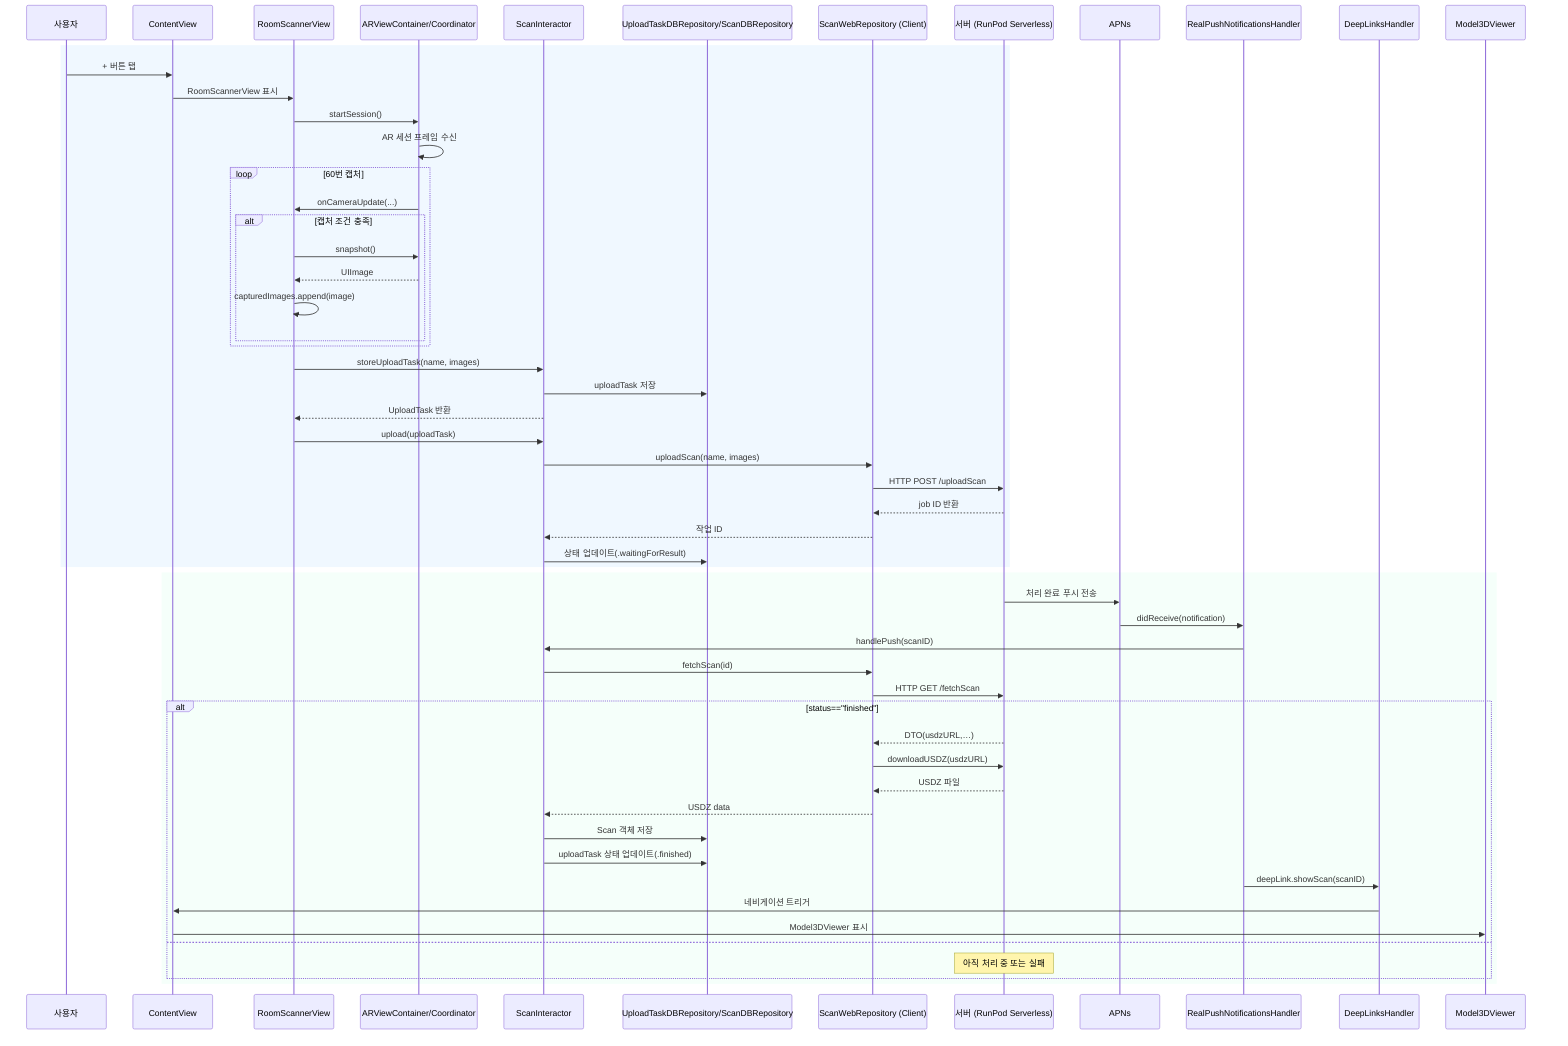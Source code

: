 sequenceDiagram
    participant User as 사용자
    participant ContentView as ContentView
    participant RoomScanner as RoomScannerView
    participant ARContainer as ARViewContainer/Coordinator
    participant ScanInteractor as ScanInteractor
    participant DBRepo as UploadTaskDBRepository/ScanDBRepository
    participant ScanWebRepo as ScanWebRepository (Client)
    participant Backend as 서버 (RunPod Serverless)
    participant APNs as APNs
    participant PushHandler as RealPushNotificationsHandler
    participant DeepLink as DeepLinksHandler
    participant ModelViewer as Model3DViewer

    rect rgb(240, 248, 255)
      User->>ContentView: + 버튼 탭
      ContentView->>RoomScanner: RoomScannerView 표시
      RoomScanner->>ARContainer: startSession()
      ARContainer->>ARContainer: AR 세션 프레임 수신
      loop 60번 캡처
        ARContainer->>RoomScanner: onCameraUpdate(...)
        alt 캡처 조건 충족
          RoomScanner->>ARContainer: snapshot()
          ARContainer-->>RoomScanner: UIImage
          RoomScanner->>RoomScanner: capturedImages.append(image)
        end
      end
      RoomScanner->>ScanInteractor: storeUploadTask(name, images)
      ScanInteractor->>DBRepo: uploadTask 저장
      ScanInteractor-->>RoomScanner: UploadTask 반환
      RoomScanner->>ScanInteractor: upload(uploadTask)
      ScanInteractor->>ScanWebRepo: uploadScan(name, images)
      ScanWebRepo->>Backend: HTTP POST /uploadScan
      Backend-->>ScanWebRepo: job ID 반환
      ScanWebRepo-->>ScanInteractor: 작업 ID
      ScanInteractor->>DBRepo: 상태 업데이트(.waitingForResult)
    end

    rect rgb(245, 255, 250)
      Backend->>APNs: 처리 완료 푸시 전송
      APNs->>PushHandler: didReceive(notification)
      PushHandler->>ScanInteractor: handlePush(scanID)
      ScanInteractor->>ScanWebRepo: fetchScan(id)
      ScanWebRepo->>Backend: HTTP GET /fetchScan
      alt status=="finished"
        Backend-->>ScanWebRepo: DTO(usdzURL,…)
        ScanWebRepo->>Backend: downloadUSDZ(usdzURL)
        Backend-->>ScanWebRepo: USDZ 파일
        ScanWebRepo-->>ScanInteractor: USDZ data
        ScanInteractor->>DBRepo: Scan 객체 저장
        ScanInteractor->>DBRepo: uploadTask 상태 업데이트(.finished)
        PushHandler->>DeepLink: deepLink.showScan(scanID)
        DeepLink->>ContentView: 네비게이션 트리거
        ContentView->>ModelViewer: Model3DViewer 표시
      else
        Note over Backend: 아직 처리 중 또는 실패
      end
    end